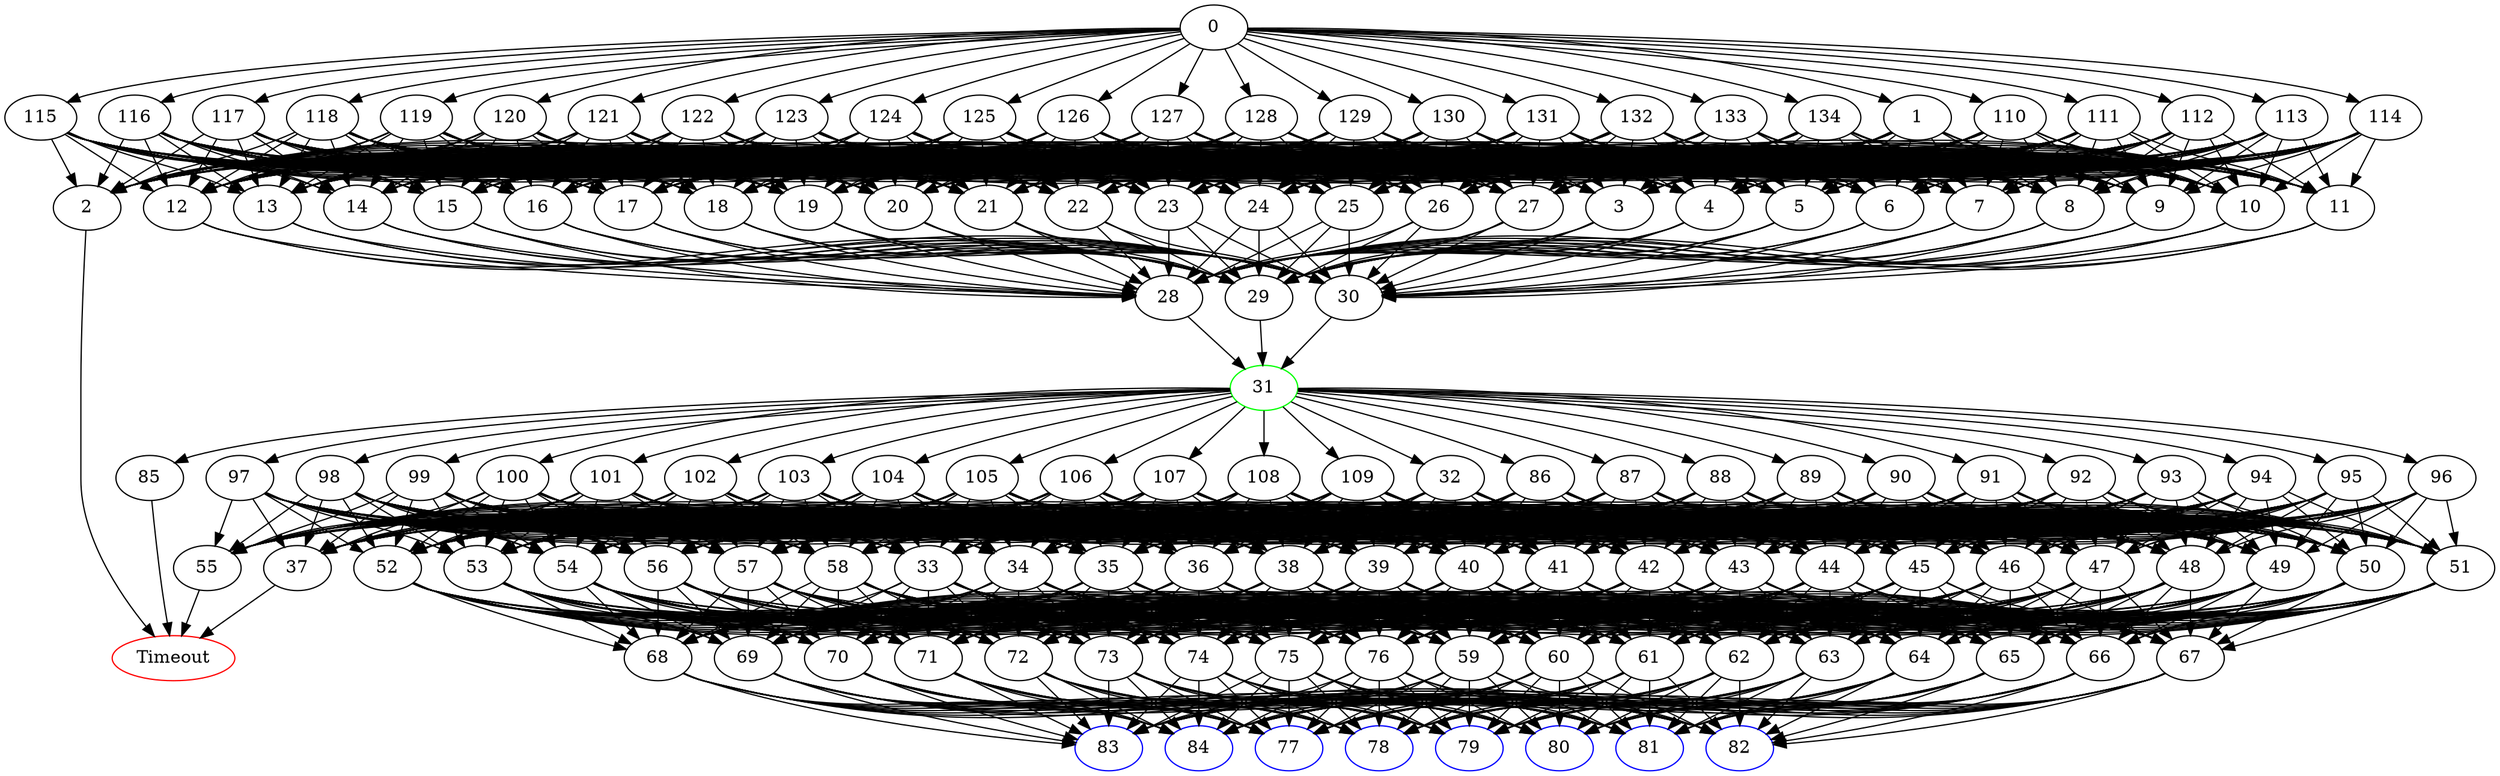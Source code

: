 digraph G {
	0 -> 1;
	0 -> 110;
	0 -> 111;
	0 -> 112;
	0 -> 113;
	0 -> 114;
	0 -> 115;
	0 -> 116;
	0 -> 117;
	0 -> 118;
	0 -> 119;
	0 -> 120;
	0 -> 121;
	0 -> 122;
	0 -> 123;
	0 -> 124;
	0 -> 125;
	0 -> 126;
	0 -> 127;
	0 -> 128;
	0 -> 129;
	0 -> 130;
	0 -> 131;
	0 -> 132;
	0 -> 133;
	0 -> 134;
	1 -> 2;
	1 -> 3;
	1 -> 4;
	1 -> 5;
	1 -> 6;
	1 -> 7;
	1 -> 8;
	1 -> 9;
	1 -> 10;
	1 -> 11;
	1 -> 12;
	1 -> 13;
	1 -> 14;
	1 -> 15;
	1 -> 16;
	1 -> 17;
	1 -> 18;
	1 -> 19;
	1 -> 20;
	1 -> 21;
	1 -> 22;
	1 -> 23;
	1 -> 24;
	1 -> 25;
	1 -> 26;
	1 -> 27;
	2 -> "Timeout";
Timeout [color=red];
	3 -> 28;
	3 -> 29;
	3 -> 30;
	4 -> 28;
	4 -> 29;
	4 -> 30;
	5 -> 28;
	5 -> 29;
	5 -> 30;
	6 -> 28;
	6 -> 29;
	6 -> 30;
	7 -> 28;
	7 -> 29;
	7 -> 30;
	8 -> 28;
	8 -> 29;
	8 -> 30;
	9 -> 28;
	9 -> 29;
	9 -> 30;
	10 -> 28;
	10 -> 29;
	10 -> 30;
	11 -> 28;
	11 -> 29;
	11 -> 30;
	12 -> 28;
	12 -> 29;
	12 -> 30;
	13 -> 28;
	13 -> 29;
	13 -> 30;
	14 -> 28;
	14 -> 29;
	14 -> 30;
	15 -> 28;
	15 -> 29;
	15 -> 30;
	16 -> 28;
	16 -> 29;
	16 -> 30;
	17 -> 28;
	17 -> 29;
	17 -> 30;
	18 -> 28;
	18 -> 29;
	18 -> 30;
	19 -> 28;
	19 -> 29;
	19 -> 30;
	20 -> 28;
	20 -> 29;
	20 -> 30;
	21 -> 28;
	21 -> 29;
	21 -> 30;
	22 -> 28;
	22 -> 29;
	22 -> 30;
	23 -> 28;
	23 -> 29;
	23 -> 30;
	24 -> 28;
	24 -> 29;
	24 -> 30;
	25 -> 28;
	25 -> 29;
	25 -> 30;
	26 -> 28;
	26 -> 29;
	26 -> 30;
	27 -> 28;
	27 -> 29;
	27 -> 30;
	28 -> "31";
31 [color=green];
	29 -> "31";
31 [color=green];
	30 -> "31";
31 [color=green];
	31 -> 32;
	31 -> 85;
	31 -> 86;
	31 -> 87;
	31 -> 88;
	31 -> 89;
	31 -> 90;
	31 -> 91;
	31 -> 92;
	31 -> 93;
	31 -> 94;
	31 -> 95;
	31 -> 96;
	31 -> 97;
	31 -> 98;
	31 -> 99;
	31 -> 100;
	31 -> 101;
	31 -> 102;
	31 -> 103;
	31 -> 104;
	31 -> 105;
	31 -> 106;
	31 -> 107;
	31 -> 108;
	31 -> 109;
	32 -> 33;
	32 -> 34;
	32 -> 35;
	32 -> 36;
	32 -> 37;
	32 -> 38;
	32 -> 39;
	32 -> 40;
	32 -> 41;
	32 -> 42;
	32 -> 43;
	32 -> 44;
	32 -> 45;
	32 -> 46;
	32 -> 47;
	32 -> 48;
	32 -> 49;
	32 -> 50;
	32 -> 51;
	32 -> 52;
	32 -> 53;
	32 -> 54;
	32 -> 55;
	32 -> 56;
	32 -> 57;
	32 -> 58;
	33 -> 59;
	33 -> 60;
	33 -> 61;
	33 -> 62;
	33 -> 63;
	33 -> 64;
	33 -> 65;
	33 -> 66;
	33 -> 67;
	33 -> 68;
	33 -> 69;
	33 -> 70;
	33 -> 71;
	33 -> 72;
	33 -> 73;
	33 -> 74;
	33 -> 75;
	33 -> 76;
	34 -> 59;
	34 -> 60;
	34 -> 61;
	34 -> 62;
	34 -> 63;
	34 -> 64;
	34 -> 65;
	34 -> 66;
	34 -> 67;
	34 -> 68;
	34 -> 69;
	34 -> 70;
	34 -> 71;
	34 -> 72;
	34 -> 73;
	34 -> 74;
	34 -> 75;
	34 -> 76;
	35 -> 59;
	35 -> 60;
	35 -> 61;
	35 -> 62;
	35 -> 63;
	35 -> 64;
	35 -> 65;
	35 -> 66;
	35 -> 67;
	35 -> 68;
	35 -> 69;
	35 -> 70;
	35 -> 71;
	35 -> 72;
	35 -> 73;
	35 -> 74;
	35 -> 75;
	35 -> 76;
	36 -> 59;
	36 -> 60;
	36 -> 61;
	36 -> 62;
	36 -> 63;
	36 -> 64;
	36 -> 65;
	36 -> 66;
	36 -> 67;
	36 -> 68;
	36 -> 69;
	36 -> 70;
	36 -> 71;
	36 -> 72;
	36 -> 73;
	36 -> 74;
	36 -> 75;
	36 -> 76;
	37 -> "Timeout";
Timeout [color=red];
	38 -> 59;
	38 -> 60;
	38 -> 61;
	38 -> 62;
	38 -> 63;
	38 -> 64;
	38 -> 65;
	38 -> 66;
	38 -> 67;
	38 -> 68;
	38 -> 69;
	38 -> 70;
	38 -> 71;
	38 -> 72;
	38 -> 73;
	38 -> 74;
	38 -> 75;
	38 -> 76;
	39 -> 59;
	39 -> 60;
	39 -> 61;
	39 -> 62;
	39 -> 63;
	39 -> 64;
	39 -> 65;
	39 -> 66;
	39 -> 67;
	39 -> 68;
	39 -> 69;
	39 -> 70;
	39 -> 71;
	39 -> 72;
	39 -> 73;
	39 -> 74;
	39 -> 75;
	39 -> 76;
	40 -> 59;
	40 -> 60;
	40 -> 61;
	40 -> 62;
	40 -> 63;
	40 -> 64;
	40 -> 65;
	40 -> 66;
	40 -> 67;
	40 -> 68;
	40 -> 69;
	40 -> 70;
	40 -> 71;
	40 -> 72;
	40 -> 73;
	40 -> 74;
	40 -> 75;
	40 -> 76;
	41 -> 59;
	41 -> 60;
	41 -> 61;
	41 -> 62;
	41 -> 63;
	41 -> 64;
	41 -> 65;
	41 -> 66;
	41 -> 67;
	41 -> 68;
	41 -> 69;
	41 -> 70;
	41 -> 71;
	41 -> 72;
	41 -> 73;
	41 -> 74;
	41 -> 75;
	41 -> 76;
	42 -> 59;
	42 -> 60;
	42 -> 61;
	42 -> 62;
	42 -> 63;
	42 -> 64;
	42 -> 65;
	42 -> 66;
	42 -> 67;
	42 -> 68;
	42 -> 69;
	42 -> 70;
	42 -> 71;
	42 -> 72;
	42 -> 73;
	42 -> 74;
	42 -> 75;
	42 -> 76;
	43 -> 59;
	43 -> 60;
	43 -> 61;
	43 -> 62;
	43 -> 63;
	43 -> 64;
	43 -> 65;
	43 -> 66;
	43 -> 67;
	43 -> 68;
	43 -> 69;
	43 -> 70;
	43 -> 71;
	43 -> 72;
	43 -> 73;
	43 -> 74;
	43 -> 75;
	43 -> 76;
	44 -> 59;
	44 -> 60;
	44 -> 61;
	44 -> 62;
	44 -> 63;
	44 -> 64;
	44 -> 65;
	44 -> 66;
	44 -> 67;
	44 -> 68;
	44 -> 69;
	44 -> 70;
	44 -> 71;
	44 -> 72;
	44 -> 73;
	44 -> 74;
	44 -> 75;
	44 -> 76;
	45 -> 59;
	45 -> 60;
	45 -> 61;
	45 -> 62;
	45 -> 63;
	45 -> 64;
	45 -> 65;
	45 -> 66;
	45 -> 67;
	45 -> 68;
	45 -> 69;
	45 -> 70;
	45 -> 71;
	45 -> 72;
	45 -> 73;
	45 -> 74;
	45 -> 75;
	45 -> 76;
	46 -> 59;
	46 -> 60;
	46 -> 61;
	46 -> 62;
	46 -> 63;
	46 -> 64;
	46 -> 65;
	46 -> 66;
	46 -> 67;
	46 -> 68;
	46 -> 69;
	46 -> 70;
	46 -> 71;
	46 -> 72;
	46 -> 73;
	46 -> 74;
	46 -> 75;
	46 -> 76;
	47 -> 59;
	47 -> 60;
	47 -> 61;
	47 -> 62;
	47 -> 63;
	47 -> 64;
	47 -> 65;
	47 -> 66;
	47 -> 67;
	47 -> 68;
	47 -> 69;
	47 -> 70;
	47 -> 71;
	47 -> 72;
	47 -> 73;
	47 -> 74;
	47 -> 75;
	47 -> 76;
	48 -> 59;
	48 -> 60;
	48 -> 61;
	48 -> 62;
	48 -> 63;
	48 -> 64;
	48 -> 65;
	48 -> 66;
	48 -> 67;
	48 -> 68;
	48 -> 69;
	48 -> 70;
	48 -> 71;
	48 -> 72;
	48 -> 73;
	48 -> 74;
	48 -> 75;
	48 -> 76;
	49 -> 59;
	49 -> 60;
	49 -> 61;
	49 -> 62;
	49 -> 63;
	49 -> 64;
	49 -> 65;
	49 -> 66;
	49 -> 67;
	49 -> 68;
	49 -> 69;
	49 -> 70;
	49 -> 71;
	49 -> 72;
	49 -> 73;
	49 -> 74;
	49 -> 75;
	49 -> 76;
	50 -> 59;
	50 -> 60;
	50 -> 61;
	50 -> 62;
	50 -> 63;
	50 -> 64;
	50 -> 65;
	50 -> 66;
	50 -> 67;
	50 -> 68;
	50 -> 69;
	50 -> 70;
	50 -> 71;
	50 -> 72;
	50 -> 73;
	50 -> 74;
	50 -> 75;
	50 -> 76;
	51 -> 59;
	51 -> 60;
	51 -> 61;
	51 -> 62;
	51 -> 63;
	51 -> 64;
	51 -> 65;
	51 -> 66;
	51 -> 67;
	51 -> 68;
	51 -> 69;
	51 -> 70;
	51 -> 71;
	51 -> 72;
	51 -> 73;
	51 -> 74;
	51 -> 75;
	51 -> 76;
	52 -> 59;
	52 -> 60;
	52 -> 61;
	52 -> 62;
	52 -> 63;
	52 -> 64;
	52 -> 65;
	52 -> 66;
	52 -> 67;
	52 -> 68;
	52 -> 69;
	52 -> 70;
	52 -> 71;
	52 -> 72;
	52 -> 73;
	52 -> 74;
	52 -> 75;
	52 -> 76;
	53 -> 59;
	53 -> 60;
	53 -> 61;
	53 -> 62;
	53 -> 63;
	53 -> 64;
	53 -> 65;
	53 -> 66;
	53 -> 67;
	53 -> 68;
	53 -> 69;
	53 -> 70;
	53 -> 71;
	53 -> 72;
	53 -> 73;
	53 -> 74;
	53 -> 75;
	53 -> 76;
	54 -> 59;
	54 -> 60;
	54 -> 61;
	54 -> 62;
	54 -> 63;
	54 -> 64;
	54 -> 65;
	54 -> 66;
	54 -> 67;
	54 -> 68;
	54 -> 69;
	54 -> 70;
	54 -> 71;
	54 -> 72;
	54 -> 73;
	54 -> 74;
	54 -> 75;
	54 -> 76;
	55 -> "Timeout";
Timeout [color=red];
	56 -> 59;
	56 -> 60;
	56 -> 61;
	56 -> 62;
	56 -> 63;
	56 -> 64;
	56 -> 65;
	56 -> 66;
	56 -> 67;
	56 -> 68;
	56 -> 69;
	56 -> 70;
	56 -> 71;
	56 -> 72;
	56 -> 73;
	56 -> 74;
	56 -> 75;
	56 -> 76;
	57 -> 59;
	57 -> 60;
	57 -> 61;
	57 -> 62;
	57 -> 63;
	57 -> 64;
	57 -> 65;
	57 -> 66;
	57 -> 67;
	57 -> 68;
	57 -> 69;
	57 -> 70;
	57 -> 71;
	57 -> 72;
	57 -> 73;
	57 -> 74;
	57 -> 75;
	57 -> 76;
	58 -> 59;
	58 -> 60;
	58 -> 61;
	58 -> 62;
	58 -> 63;
	58 -> 64;
	58 -> 65;
	58 -> 66;
	58 -> 67;
	58 -> 68;
	58 -> 69;
	58 -> 70;
	58 -> 71;
	58 -> 72;
	58 -> 73;
	58 -> 74;
	58 -> 75;
	58 -> 76;
	59 -> "77";
77 [color=blue];
	59 -> "78";
78 [color=blue];
	59 -> "79";
79 [color=blue];
	59 -> "80";
80 [color=blue];
	59 -> "81";
81 [color=blue];
	59 -> "82";
82 [color=blue];
	59 -> "83";
83 [color=blue];
	59 -> "84";
84 [color=blue];
	60 -> "77";
77 [color=blue];
	60 -> "78";
78 [color=blue];
	60 -> "79";
79 [color=blue];
	60 -> "80";
80 [color=blue];
	60 -> "81";
81 [color=blue];
	60 -> "82";
82 [color=blue];
	60 -> "83";
83 [color=blue];
	60 -> "84";
84 [color=blue];
	61 -> "77";
77 [color=blue];
	61 -> "78";
78 [color=blue];
	61 -> "79";
79 [color=blue];
	61 -> "80";
80 [color=blue];
	61 -> "81";
81 [color=blue];
	61 -> "82";
82 [color=blue];
	61 -> "83";
83 [color=blue];
	61 -> "84";
84 [color=blue];
	62 -> "77";
77 [color=blue];
	62 -> "78";
78 [color=blue];
	62 -> "79";
79 [color=blue];
	62 -> "80";
80 [color=blue];
	62 -> "81";
81 [color=blue];
	62 -> "82";
82 [color=blue];
	62 -> "83";
83 [color=blue];
	62 -> "84";
84 [color=blue];
	63 -> "77";
77 [color=blue];
	63 -> "78";
78 [color=blue];
	63 -> "79";
79 [color=blue];
	63 -> "80";
80 [color=blue];
	63 -> "81";
81 [color=blue];
	63 -> "82";
82 [color=blue];
	63 -> "83";
83 [color=blue];
	63 -> "84";
84 [color=blue];
	64 -> "77";
77 [color=blue];
	64 -> "78";
78 [color=blue];
	64 -> "79";
79 [color=blue];
	64 -> "80";
80 [color=blue];
	64 -> "81";
81 [color=blue];
	64 -> "82";
82 [color=blue];
	64 -> "83";
83 [color=blue];
	64 -> "84";
84 [color=blue];
	65 -> "77";
77 [color=blue];
	65 -> "78";
78 [color=blue];
	65 -> "79";
79 [color=blue];
	65 -> "80";
80 [color=blue];
	65 -> "81";
81 [color=blue];
	65 -> "82";
82 [color=blue];
	65 -> "83";
83 [color=blue];
	65 -> "84";
84 [color=blue];
	66 -> "77";
77 [color=blue];
	66 -> "78";
78 [color=blue];
	66 -> "79";
79 [color=blue];
	66 -> "80";
80 [color=blue];
	66 -> "81";
81 [color=blue];
	66 -> "82";
82 [color=blue];
	66 -> "83";
83 [color=blue];
	66 -> "84";
84 [color=blue];
	67 -> "77";
77 [color=blue];
	67 -> "78";
78 [color=blue];
	67 -> "79";
79 [color=blue];
	67 -> "80";
80 [color=blue];
	67 -> "81";
81 [color=blue];
	67 -> "82";
82 [color=blue];
	67 -> "83";
83 [color=blue];
	67 -> "84";
84 [color=blue];
	68 -> "77";
77 [color=blue];
	68 -> "78";
78 [color=blue];
	68 -> "79";
79 [color=blue];
	68 -> "80";
80 [color=blue];
	68 -> "81";
81 [color=blue];
	68 -> "82";
82 [color=blue];
	68 -> "83";
83 [color=blue];
	68 -> "84";
84 [color=blue];
	69 -> "77";
77 [color=blue];
	69 -> "78";
78 [color=blue];
	69 -> "79";
79 [color=blue];
	69 -> "80";
80 [color=blue];
	69 -> "81";
81 [color=blue];
	69 -> "82";
82 [color=blue];
	69 -> "83";
83 [color=blue];
	69 -> "84";
84 [color=blue];
	70 -> "77";
77 [color=blue];
	70 -> "78";
78 [color=blue];
	70 -> "79";
79 [color=blue];
	70 -> "80";
80 [color=blue];
	70 -> "81";
81 [color=blue];
	70 -> "82";
82 [color=blue];
	70 -> "83";
83 [color=blue];
	70 -> "84";
84 [color=blue];
	71 -> "77";
77 [color=blue];
	71 -> "78";
78 [color=blue];
	71 -> "79";
79 [color=blue];
	71 -> "80";
80 [color=blue];
	71 -> "81";
81 [color=blue];
	71 -> "82";
82 [color=blue];
	71 -> "83";
83 [color=blue];
	71 -> "84";
84 [color=blue];
	72 -> "77";
77 [color=blue];
	72 -> "78";
78 [color=blue];
	72 -> "79";
79 [color=blue];
	72 -> "80";
80 [color=blue];
	72 -> "81";
81 [color=blue];
	72 -> "82";
82 [color=blue];
	72 -> "83";
83 [color=blue];
	72 -> "84";
84 [color=blue];
	73 -> "77";
77 [color=blue];
	73 -> "78";
78 [color=blue];
	73 -> "79";
79 [color=blue];
	73 -> "80";
80 [color=blue];
	73 -> "81";
81 [color=blue];
	73 -> "82";
82 [color=blue];
	73 -> "83";
83 [color=blue];
	73 -> "84";
84 [color=blue];
	74 -> "77";
77 [color=blue];
	74 -> "78";
78 [color=blue];
	74 -> "79";
79 [color=blue];
	74 -> "80";
80 [color=blue];
	74 -> "81";
81 [color=blue];
	74 -> "82";
82 [color=blue];
	74 -> "83";
83 [color=blue];
	74 -> "84";
84 [color=blue];
	75 -> "77";
77 [color=blue];
	75 -> "78";
78 [color=blue];
	75 -> "79";
79 [color=blue];
	75 -> "80";
80 [color=blue];
	75 -> "81";
81 [color=blue];
	75 -> "82";
82 [color=blue];
	75 -> "83";
83 [color=blue];
	75 -> "84";
84 [color=blue];
	76 -> "77";
77 [color=blue];
	76 -> "78";
78 [color=blue];
	76 -> "79";
79 [color=blue];
	76 -> "80";
80 [color=blue];
	76 -> "81";
81 [color=blue];
	76 -> "82";
82 [color=blue];
	76 -> "83";
83 [color=blue];
	76 -> "84";
84 [color=blue];
	85 -> "Timeout";
Timeout [color=red];
	86 -> 33;
	86 -> 34;
	86 -> 35;
	86 -> 36;
	86 -> 37;
	86 -> 38;
	86 -> 39;
	86 -> 40;
	86 -> 41;
	86 -> 42;
	86 -> 43;
	86 -> 44;
	86 -> 45;
	86 -> 46;
	86 -> 47;
	86 -> 48;
	86 -> 49;
	86 -> 50;
	86 -> 51;
	86 -> 52;
	86 -> 53;
	86 -> 54;
	86 -> 55;
	86 -> 56;
	86 -> 57;
	86 -> 58;
	87 -> 33;
	87 -> 34;
	87 -> 35;
	87 -> 36;
	87 -> 37;
	87 -> 38;
	87 -> 39;
	87 -> 40;
	87 -> 41;
	87 -> 42;
	87 -> 43;
	87 -> 44;
	87 -> 45;
	87 -> 46;
	87 -> 47;
	87 -> 48;
	87 -> 49;
	87 -> 50;
	87 -> 51;
	87 -> 52;
	87 -> 53;
	87 -> 54;
	87 -> 55;
	87 -> 56;
	87 -> 57;
	87 -> 58;
	88 -> 33;
	88 -> 34;
	88 -> 35;
	88 -> 36;
	88 -> 37;
	88 -> 38;
	88 -> 39;
	88 -> 40;
	88 -> 41;
	88 -> 42;
	88 -> 43;
	88 -> 44;
	88 -> 45;
	88 -> 46;
	88 -> 47;
	88 -> 48;
	88 -> 49;
	88 -> 50;
	88 -> 51;
	88 -> 52;
	88 -> 53;
	88 -> 54;
	88 -> 55;
	88 -> 56;
	88 -> 57;
	88 -> 58;
	89 -> 33;
	89 -> 34;
	89 -> 35;
	89 -> 36;
	89 -> 37;
	89 -> 38;
	89 -> 39;
	89 -> 40;
	89 -> 41;
	89 -> 42;
	89 -> 43;
	89 -> 44;
	89 -> 45;
	89 -> 46;
	89 -> 47;
	89 -> 48;
	89 -> 49;
	89 -> 50;
	89 -> 51;
	89 -> 52;
	89 -> 53;
	89 -> 54;
	89 -> 55;
	89 -> 56;
	89 -> 57;
	89 -> 58;
	90 -> 33;
	90 -> 34;
	90 -> 35;
	90 -> 36;
	90 -> 37;
	90 -> 38;
	90 -> 39;
	90 -> 40;
	90 -> 41;
	90 -> 42;
	90 -> 43;
	90 -> 44;
	90 -> 45;
	90 -> 46;
	90 -> 47;
	90 -> 48;
	90 -> 49;
	90 -> 50;
	90 -> 51;
	90 -> 52;
	90 -> 53;
	90 -> 54;
	90 -> 55;
	90 -> 56;
	90 -> 57;
	90 -> 58;
	91 -> 33;
	91 -> 34;
	91 -> 35;
	91 -> 36;
	91 -> 37;
	91 -> 38;
	91 -> 39;
	91 -> 40;
	91 -> 41;
	91 -> 42;
	91 -> 43;
	91 -> 44;
	91 -> 45;
	91 -> 46;
	91 -> 47;
	91 -> 48;
	91 -> 49;
	91 -> 50;
	91 -> 51;
	91 -> 52;
	91 -> 53;
	91 -> 54;
	91 -> 55;
	91 -> 56;
	91 -> 57;
	91 -> 58;
	92 -> 33;
	92 -> 34;
	92 -> 35;
	92 -> 36;
	92 -> 37;
	92 -> 38;
	92 -> 39;
	92 -> 40;
	92 -> 41;
	92 -> 42;
	92 -> 43;
	92 -> 44;
	92 -> 45;
	92 -> 46;
	92 -> 47;
	92 -> 48;
	92 -> 49;
	92 -> 50;
	92 -> 51;
	92 -> 52;
	92 -> 53;
	92 -> 54;
	92 -> 55;
	92 -> 56;
	92 -> 57;
	92 -> 58;
	93 -> 33;
	93 -> 34;
	93 -> 35;
	93 -> 36;
	93 -> 37;
	93 -> 38;
	93 -> 39;
	93 -> 40;
	93 -> 41;
	93 -> 42;
	93 -> 43;
	93 -> 44;
	93 -> 45;
	93 -> 46;
	93 -> 47;
	93 -> 48;
	93 -> 49;
	93 -> 50;
	93 -> 51;
	93 -> 52;
	93 -> 53;
	93 -> 54;
	93 -> 55;
	93 -> 56;
	93 -> 57;
	93 -> 58;
	94 -> 33;
	94 -> 34;
	94 -> 35;
	94 -> 36;
	94 -> 37;
	94 -> 38;
	94 -> 39;
	94 -> 40;
	94 -> 41;
	94 -> 42;
	94 -> 43;
	94 -> 44;
	94 -> 45;
	94 -> 46;
	94 -> 47;
	94 -> 48;
	94 -> 49;
	94 -> 50;
	94 -> 51;
	94 -> 52;
	94 -> 53;
	94 -> 54;
	94 -> 55;
	94 -> 56;
	94 -> 57;
	94 -> 58;
	95 -> 33;
	95 -> 34;
	95 -> 35;
	95 -> 36;
	95 -> 37;
	95 -> 38;
	95 -> 39;
	95 -> 40;
	95 -> 41;
	95 -> 42;
	95 -> 43;
	95 -> 44;
	95 -> 45;
	95 -> 46;
	95 -> 47;
	95 -> 48;
	95 -> 49;
	95 -> 50;
	95 -> 51;
	95 -> 52;
	95 -> 53;
	95 -> 54;
	95 -> 55;
	95 -> 56;
	95 -> 57;
	95 -> 58;
	96 -> 33;
	96 -> 34;
	96 -> 35;
	96 -> 36;
	96 -> 37;
	96 -> 38;
	96 -> 39;
	96 -> 40;
	96 -> 41;
	96 -> 42;
	96 -> 43;
	96 -> 44;
	96 -> 45;
	96 -> 46;
	96 -> 47;
	96 -> 48;
	96 -> 49;
	96 -> 50;
	96 -> 51;
	96 -> 52;
	96 -> 53;
	96 -> 54;
	96 -> 55;
	96 -> 56;
	96 -> 57;
	96 -> 58;
	97 -> 33;
	97 -> 34;
	97 -> 35;
	97 -> 36;
	97 -> 37;
	97 -> 38;
	97 -> 39;
	97 -> 40;
	97 -> 41;
	97 -> 42;
	97 -> 43;
	97 -> 44;
	97 -> 45;
	97 -> 46;
	97 -> 47;
	97 -> 48;
	97 -> 49;
	97 -> 50;
	97 -> 51;
	97 -> 52;
	97 -> 53;
	97 -> 54;
	97 -> 55;
	97 -> 56;
	97 -> 57;
	97 -> 58;
	98 -> 33;
	98 -> 34;
	98 -> 35;
	98 -> 36;
	98 -> 37;
	98 -> 38;
	98 -> 39;
	98 -> 40;
	98 -> 41;
	98 -> 42;
	98 -> 43;
	98 -> 44;
	98 -> 45;
	98 -> 46;
	98 -> 47;
	98 -> 48;
	98 -> 49;
	98 -> 50;
	98 -> 51;
	98 -> 52;
	98 -> 53;
	98 -> 54;
	98 -> 55;
	98 -> 56;
	98 -> 57;
	98 -> 58;
	99 -> 33;
	99 -> 34;
	99 -> 35;
	99 -> 36;
	99 -> 37;
	99 -> 38;
	99 -> 39;
	99 -> 40;
	99 -> 41;
	99 -> 42;
	99 -> 43;
	99 -> 44;
	99 -> 45;
	99 -> 46;
	99 -> 47;
	99 -> 48;
	99 -> 49;
	99 -> 50;
	99 -> 51;
	99 -> 52;
	99 -> 53;
	99 -> 54;
	99 -> 55;
	99 -> 56;
	99 -> 57;
	99 -> 58;
	100 -> 33;
	100 -> 34;
	100 -> 35;
	100 -> 36;
	100 -> 37;
	100 -> 38;
	100 -> 39;
	100 -> 40;
	100 -> 41;
	100 -> 42;
	100 -> 43;
	100 -> 44;
	100 -> 45;
	100 -> 46;
	100 -> 47;
	100 -> 48;
	100 -> 49;
	100 -> 50;
	100 -> 51;
	100 -> 52;
	100 -> 53;
	100 -> 54;
	100 -> 55;
	100 -> 56;
	100 -> 57;
	100 -> 58;
	101 -> 33;
	101 -> 34;
	101 -> 35;
	101 -> 36;
	101 -> 37;
	101 -> 38;
	101 -> 39;
	101 -> 40;
	101 -> 41;
	101 -> 42;
	101 -> 43;
	101 -> 44;
	101 -> 45;
	101 -> 46;
	101 -> 47;
	101 -> 48;
	101 -> 49;
	101 -> 50;
	101 -> 51;
	101 -> 52;
	101 -> 53;
	101 -> 54;
	101 -> 55;
	101 -> 56;
	101 -> 57;
	101 -> 58;
	102 -> 33;
	102 -> 34;
	102 -> 35;
	102 -> 36;
	102 -> 37;
	102 -> 38;
	102 -> 39;
	102 -> 40;
	102 -> 41;
	102 -> 42;
	102 -> 43;
	102 -> 44;
	102 -> 45;
	102 -> 46;
	102 -> 47;
	102 -> 48;
	102 -> 49;
	102 -> 50;
	102 -> 51;
	102 -> 52;
	102 -> 53;
	102 -> 54;
	102 -> 55;
	102 -> 56;
	102 -> 57;
	102 -> 58;
	103 -> 33;
	103 -> 34;
	103 -> 35;
	103 -> 36;
	103 -> 37;
	103 -> 38;
	103 -> 39;
	103 -> 40;
	103 -> 41;
	103 -> 42;
	103 -> 43;
	103 -> 44;
	103 -> 45;
	103 -> 46;
	103 -> 47;
	103 -> 48;
	103 -> 49;
	103 -> 50;
	103 -> 51;
	103 -> 52;
	103 -> 53;
	103 -> 54;
	103 -> 55;
	103 -> 56;
	103 -> 57;
	103 -> 58;
	104 -> 33;
	104 -> 34;
	104 -> 35;
	104 -> 36;
	104 -> 37;
	104 -> 38;
	104 -> 39;
	104 -> 40;
	104 -> 41;
	104 -> 42;
	104 -> 43;
	104 -> 44;
	104 -> 45;
	104 -> 46;
	104 -> 47;
	104 -> 48;
	104 -> 49;
	104 -> 50;
	104 -> 51;
	104 -> 52;
	104 -> 53;
	104 -> 54;
	104 -> 55;
	104 -> 56;
	104 -> 57;
	104 -> 58;
	105 -> 33;
	105 -> 34;
	105 -> 35;
	105 -> 36;
	105 -> 37;
	105 -> 38;
	105 -> 39;
	105 -> 40;
	105 -> 41;
	105 -> 42;
	105 -> 43;
	105 -> 44;
	105 -> 45;
	105 -> 46;
	105 -> 47;
	105 -> 48;
	105 -> 49;
	105 -> 50;
	105 -> 51;
	105 -> 52;
	105 -> 53;
	105 -> 54;
	105 -> 55;
	105 -> 56;
	105 -> 57;
	105 -> 58;
	106 -> 33;
	106 -> 34;
	106 -> 35;
	106 -> 36;
	106 -> 37;
	106 -> 38;
	106 -> 39;
	106 -> 40;
	106 -> 41;
	106 -> 42;
	106 -> 43;
	106 -> 44;
	106 -> 45;
	106 -> 46;
	106 -> 47;
	106 -> 48;
	106 -> 49;
	106 -> 50;
	106 -> 51;
	106 -> 52;
	106 -> 53;
	106 -> 54;
	106 -> 55;
	106 -> 56;
	106 -> 57;
	106 -> 58;
	107 -> 33;
	107 -> 34;
	107 -> 35;
	107 -> 36;
	107 -> 37;
	107 -> 38;
	107 -> 39;
	107 -> 40;
	107 -> 41;
	107 -> 42;
	107 -> 43;
	107 -> 44;
	107 -> 45;
	107 -> 46;
	107 -> 47;
	107 -> 48;
	107 -> 49;
	107 -> 50;
	107 -> 51;
	107 -> 52;
	107 -> 53;
	107 -> 54;
	107 -> 55;
	107 -> 56;
	107 -> 57;
	107 -> 58;
	108 -> 33;
	108 -> 34;
	108 -> 35;
	108 -> 36;
	108 -> 37;
	108 -> 38;
	108 -> 39;
	108 -> 40;
	108 -> 41;
	108 -> 42;
	108 -> 43;
	108 -> 44;
	108 -> 45;
	108 -> 46;
	108 -> 47;
	108 -> 48;
	108 -> 49;
	108 -> 50;
	108 -> 51;
	108 -> 52;
	108 -> 53;
	108 -> 54;
	108 -> 55;
	108 -> 56;
	108 -> 57;
	108 -> 58;
	109 -> 33;
	109 -> 34;
	109 -> 35;
	109 -> 36;
	109 -> 37;
	109 -> 38;
	109 -> 39;
	109 -> 40;
	109 -> 41;
	109 -> 42;
	109 -> 43;
	109 -> 44;
	109 -> 45;
	109 -> 46;
	109 -> 47;
	109 -> 48;
	109 -> 49;
	109 -> 50;
	109 -> 51;
	109 -> 52;
	109 -> 53;
	109 -> 54;
	109 -> 55;
	109 -> 56;
	109 -> 57;
	109 -> 58;
	110 -> 2;
	110 -> 3;
	110 -> 4;
	110 -> 5;
	110 -> 6;
	110 -> 7;
	110 -> 8;
	110 -> 9;
	110 -> 10;
	110 -> 11;
	110 -> 12;
	110 -> 13;
	110 -> 14;
	110 -> 15;
	110 -> 16;
	110 -> 17;
	110 -> 18;
	110 -> 19;
	110 -> 20;
	110 -> 21;
	110 -> 22;
	110 -> 23;
	110 -> 24;
	110 -> 25;
	110 -> 26;
	110 -> 27;
	111 -> 2;
	111 -> 3;
	111 -> 4;
	111 -> 5;
	111 -> 6;
	111 -> 7;
	111 -> 8;
	111 -> 9;
	111 -> 10;
	111 -> 11;
	111 -> 12;
	111 -> 13;
	111 -> 14;
	111 -> 15;
	111 -> 16;
	111 -> 17;
	111 -> 18;
	111 -> 19;
	111 -> 20;
	111 -> 21;
	111 -> 22;
	111 -> 23;
	111 -> 24;
	111 -> 25;
	111 -> 26;
	111 -> 27;
	112 -> 2;
	112 -> 3;
	112 -> 4;
	112 -> 5;
	112 -> 6;
	112 -> 7;
	112 -> 8;
	112 -> 9;
	112 -> 10;
	112 -> 11;
	112 -> 12;
	112 -> 13;
	112 -> 14;
	112 -> 15;
	112 -> 16;
	112 -> 17;
	112 -> 18;
	112 -> 19;
	112 -> 20;
	112 -> 21;
	112 -> 22;
	112 -> 23;
	112 -> 24;
	112 -> 25;
	112 -> 26;
	112 -> 27;
	113 -> 2;
	113 -> 3;
	113 -> 4;
	113 -> 5;
	113 -> 6;
	113 -> 7;
	113 -> 8;
	113 -> 9;
	113 -> 10;
	113 -> 11;
	113 -> 12;
	113 -> 13;
	113 -> 14;
	113 -> 15;
	113 -> 16;
	113 -> 17;
	113 -> 18;
	113 -> 19;
	113 -> 20;
	113 -> 21;
	113 -> 22;
	113 -> 23;
	113 -> 24;
	113 -> 25;
	113 -> 26;
	113 -> 27;
	114 -> 2;
	114 -> 3;
	114 -> 4;
	114 -> 5;
	114 -> 6;
	114 -> 7;
	114 -> 8;
	114 -> 9;
	114 -> 10;
	114 -> 11;
	114 -> 12;
	114 -> 13;
	114 -> 14;
	114 -> 15;
	114 -> 16;
	114 -> 17;
	114 -> 18;
	114 -> 19;
	114 -> 20;
	114 -> 21;
	114 -> 22;
	114 -> 23;
	114 -> 24;
	114 -> 25;
	114 -> 26;
	114 -> 27;
	115 -> 2;
	115 -> 3;
	115 -> 4;
	115 -> 5;
	115 -> 6;
	115 -> 7;
	115 -> 8;
	115 -> 9;
	115 -> 10;
	115 -> 11;
	115 -> 12;
	115 -> 13;
	115 -> 14;
	115 -> 15;
	115 -> 16;
	115 -> 17;
	115 -> 18;
	115 -> 19;
	115 -> 20;
	115 -> 21;
	115 -> 22;
	115 -> 23;
	115 -> 24;
	115 -> 25;
	115 -> 26;
	115 -> 27;
	116 -> 2;
	116 -> 3;
	116 -> 4;
	116 -> 5;
	116 -> 6;
	116 -> 7;
	116 -> 8;
	116 -> 9;
	116 -> 10;
	116 -> 11;
	116 -> 12;
	116 -> 13;
	116 -> 14;
	116 -> 15;
	116 -> 16;
	116 -> 17;
	116 -> 18;
	116 -> 19;
	116 -> 20;
	116 -> 21;
	116 -> 22;
	116 -> 23;
	116 -> 24;
	116 -> 25;
	116 -> 26;
	116 -> 27;
	117 -> 2;
	117 -> 3;
	117 -> 4;
	117 -> 5;
	117 -> 6;
	117 -> 7;
	117 -> 8;
	117 -> 9;
	117 -> 10;
	117 -> 11;
	117 -> 12;
	117 -> 13;
	117 -> 14;
	117 -> 15;
	117 -> 16;
	117 -> 17;
	117 -> 18;
	117 -> 19;
	117 -> 20;
	117 -> 21;
	117 -> 22;
	117 -> 23;
	117 -> 24;
	117 -> 25;
	117 -> 26;
	117 -> 27;
	118 -> 2;
	118 -> 3;
	118 -> 4;
	118 -> 5;
	118 -> 6;
	118 -> 7;
	118 -> 8;
	118 -> 9;
	118 -> 10;
	118 -> 11;
	118 -> 12;
	118 -> 13;
	118 -> 14;
	118 -> 15;
	118 -> 16;
	118 -> 17;
	118 -> 18;
	118 -> 19;
	118 -> 20;
	118 -> 21;
	118 -> 22;
	118 -> 23;
	118 -> 24;
	118 -> 25;
	118 -> 26;
	118 -> 27;
	119 -> 2;
	119 -> 3;
	119 -> 4;
	119 -> 5;
	119 -> 6;
	119 -> 7;
	119 -> 8;
	119 -> 9;
	119 -> 10;
	119 -> 11;
	119 -> 12;
	119 -> 13;
	119 -> 14;
	119 -> 15;
	119 -> 16;
	119 -> 17;
	119 -> 18;
	119 -> 19;
	119 -> 20;
	119 -> 21;
	119 -> 22;
	119 -> 23;
	119 -> 24;
	119 -> 25;
	119 -> 26;
	119 -> 27;
	120 -> 2;
	120 -> 3;
	120 -> 4;
	120 -> 5;
	120 -> 6;
	120 -> 7;
	120 -> 8;
	120 -> 9;
	120 -> 10;
	120 -> 11;
	120 -> 12;
	120 -> 13;
	120 -> 14;
	120 -> 15;
	120 -> 16;
	120 -> 17;
	120 -> 18;
	120 -> 19;
	120 -> 20;
	120 -> 21;
	120 -> 22;
	120 -> 23;
	120 -> 24;
	120 -> 25;
	120 -> 26;
	120 -> 27;
	121 -> 2;
	121 -> 3;
	121 -> 4;
	121 -> 5;
	121 -> 6;
	121 -> 7;
	121 -> 8;
	121 -> 9;
	121 -> 10;
	121 -> 11;
	121 -> 12;
	121 -> 13;
	121 -> 14;
	121 -> 15;
	121 -> 16;
	121 -> 17;
	121 -> 18;
	121 -> 19;
	121 -> 20;
	121 -> 21;
	121 -> 22;
	121 -> 23;
	121 -> 24;
	121 -> 25;
	121 -> 26;
	121 -> 27;
	122 -> 2;
	122 -> 3;
	122 -> 4;
	122 -> 5;
	122 -> 6;
	122 -> 7;
	122 -> 8;
	122 -> 9;
	122 -> 10;
	122 -> 11;
	122 -> 12;
	122 -> 13;
	122 -> 14;
	122 -> 15;
	122 -> 16;
	122 -> 17;
	122 -> 18;
	122 -> 19;
	122 -> 20;
	122 -> 21;
	122 -> 22;
	122 -> 23;
	122 -> 24;
	122 -> 25;
	122 -> 26;
	122 -> 27;
	123 -> 2;
	123 -> 3;
	123 -> 4;
	123 -> 5;
	123 -> 6;
	123 -> 7;
	123 -> 8;
	123 -> 9;
	123 -> 10;
	123 -> 11;
	123 -> 12;
	123 -> 13;
	123 -> 14;
	123 -> 15;
	123 -> 16;
	123 -> 17;
	123 -> 18;
	123 -> 19;
	123 -> 20;
	123 -> 21;
	123 -> 22;
	123 -> 23;
	123 -> 24;
	123 -> 25;
	123 -> 26;
	123 -> 27;
	124 -> 2;
	124 -> 3;
	124 -> 4;
	124 -> 5;
	124 -> 6;
	124 -> 7;
	124 -> 8;
	124 -> 9;
	124 -> 10;
	124 -> 11;
	124 -> 12;
	124 -> 13;
	124 -> 14;
	124 -> 15;
	124 -> 16;
	124 -> 17;
	124 -> 18;
	124 -> 19;
	124 -> 20;
	124 -> 21;
	124 -> 22;
	124 -> 23;
	124 -> 24;
	124 -> 25;
	124 -> 26;
	124 -> 27;
	125 -> 2;
	125 -> 3;
	125 -> 4;
	125 -> 5;
	125 -> 6;
	125 -> 7;
	125 -> 8;
	125 -> 9;
	125 -> 10;
	125 -> 11;
	125 -> 12;
	125 -> 13;
	125 -> 14;
	125 -> 15;
	125 -> 16;
	125 -> 17;
	125 -> 18;
	125 -> 19;
	125 -> 20;
	125 -> 21;
	125 -> 22;
	125 -> 23;
	125 -> 24;
	125 -> 25;
	125 -> 26;
	125 -> 27;
	126 -> 2;
	126 -> 3;
	126 -> 4;
	126 -> 5;
	126 -> 6;
	126 -> 7;
	126 -> 8;
	126 -> 9;
	126 -> 10;
	126 -> 11;
	126 -> 12;
	126 -> 13;
	126 -> 14;
	126 -> 15;
	126 -> 16;
	126 -> 17;
	126 -> 18;
	126 -> 19;
	126 -> 20;
	126 -> 21;
	126 -> 22;
	126 -> 23;
	126 -> 24;
	126 -> 25;
	126 -> 26;
	126 -> 27;
	127 -> 2;
	127 -> 3;
	127 -> 4;
	127 -> 5;
	127 -> 6;
	127 -> 7;
	127 -> 8;
	127 -> 9;
	127 -> 10;
	127 -> 11;
	127 -> 12;
	127 -> 13;
	127 -> 14;
	127 -> 15;
	127 -> 16;
	127 -> 17;
	127 -> 18;
	127 -> 19;
	127 -> 20;
	127 -> 21;
	127 -> 22;
	127 -> 23;
	127 -> 24;
	127 -> 25;
	127 -> 26;
	127 -> 27;
	128 -> 2;
	128 -> 3;
	128 -> 4;
	128 -> 5;
	128 -> 6;
	128 -> 7;
	128 -> 8;
	128 -> 9;
	128 -> 10;
	128 -> 11;
	128 -> 12;
	128 -> 13;
	128 -> 14;
	128 -> 15;
	128 -> 16;
	128 -> 17;
	128 -> 18;
	128 -> 19;
	128 -> 20;
	128 -> 21;
	128 -> 22;
	128 -> 23;
	128 -> 24;
	128 -> 25;
	128 -> 26;
	128 -> 27;
	129 -> 2;
	129 -> 3;
	129 -> 4;
	129 -> 5;
	129 -> 6;
	129 -> 7;
	129 -> 8;
	129 -> 9;
	129 -> 10;
	129 -> 11;
	129 -> 12;
	129 -> 13;
	129 -> 14;
	129 -> 15;
	129 -> 16;
	129 -> 17;
	129 -> 18;
	129 -> 19;
	129 -> 20;
	129 -> 21;
	129 -> 22;
	129 -> 23;
	129 -> 24;
	129 -> 25;
	129 -> 26;
	129 -> 27;
	130 -> 2;
	130 -> 3;
	130 -> 4;
	130 -> 5;
	130 -> 6;
	130 -> 7;
	130 -> 8;
	130 -> 9;
	130 -> 10;
	130 -> 11;
	130 -> 12;
	130 -> 13;
	130 -> 14;
	130 -> 15;
	130 -> 16;
	130 -> 17;
	130 -> 18;
	130 -> 19;
	130 -> 20;
	130 -> 21;
	130 -> 22;
	130 -> 23;
	130 -> 24;
	130 -> 25;
	130 -> 26;
	130 -> 27;
	131 -> 2;
	131 -> 3;
	131 -> 4;
	131 -> 5;
	131 -> 6;
	131 -> 7;
	131 -> 8;
	131 -> 9;
	131 -> 10;
	131 -> 11;
	131 -> 12;
	131 -> 13;
	131 -> 14;
	131 -> 15;
	131 -> 16;
	131 -> 17;
	131 -> 18;
	131 -> 19;
	131 -> 20;
	131 -> 21;
	131 -> 22;
	131 -> 23;
	131 -> 24;
	131 -> 25;
	131 -> 26;
	131 -> 27;
	132 -> 2;
	132 -> 3;
	132 -> 4;
	132 -> 5;
	132 -> 6;
	132 -> 7;
	132 -> 8;
	132 -> 9;
	132 -> 10;
	132 -> 11;
	132 -> 12;
	132 -> 13;
	132 -> 14;
	132 -> 15;
	132 -> 16;
	132 -> 17;
	132 -> 18;
	132 -> 19;
	132 -> 20;
	132 -> 21;
	132 -> 22;
	132 -> 23;
	132 -> 24;
	132 -> 25;
	132 -> 26;
	132 -> 27;
	133 -> 2;
	133 -> 3;
	133 -> 4;
	133 -> 5;
	133 -> 6;
	133 -> 7;
	133 -> 8;
	133 -> 9;
	133 -> 10;
	133 -> 11;
	133 -> 12;
	133 -> 13;
	133 -> 14;
	133 -> 15;
	133 -> 16;
	133 -> 17;
	133 -> 18;
	133 -> 19;
	133 -> 20;
	133 -> 21;
	133 -> 22;
	133 -> 23;
	133 -> 24;
	133 -> 25;
	133 -> 26;
	133 -> 27;
	134 -> 2;
	134 -> 3;
	134 -> 4;
	134 -> 5;
	134 -> 6;
	134 -> 7;
	134 -> 8;
	134 -> 9;
	134 -> 10;
	134 -> 11;
	134 -> 12;
	134 -> 13;
	134 -> 14;
	134 -> 15;
	134 -> 16;
	134 -> 17;
	134 -> 18;
	134 -> 19;
	134 -> 20;
	134 -> 21;
	134 -> 22;
	134 -> 23;
	134 -> 24;
	134 -> 25;
	134 -> 26;
	134 -> 27;
}